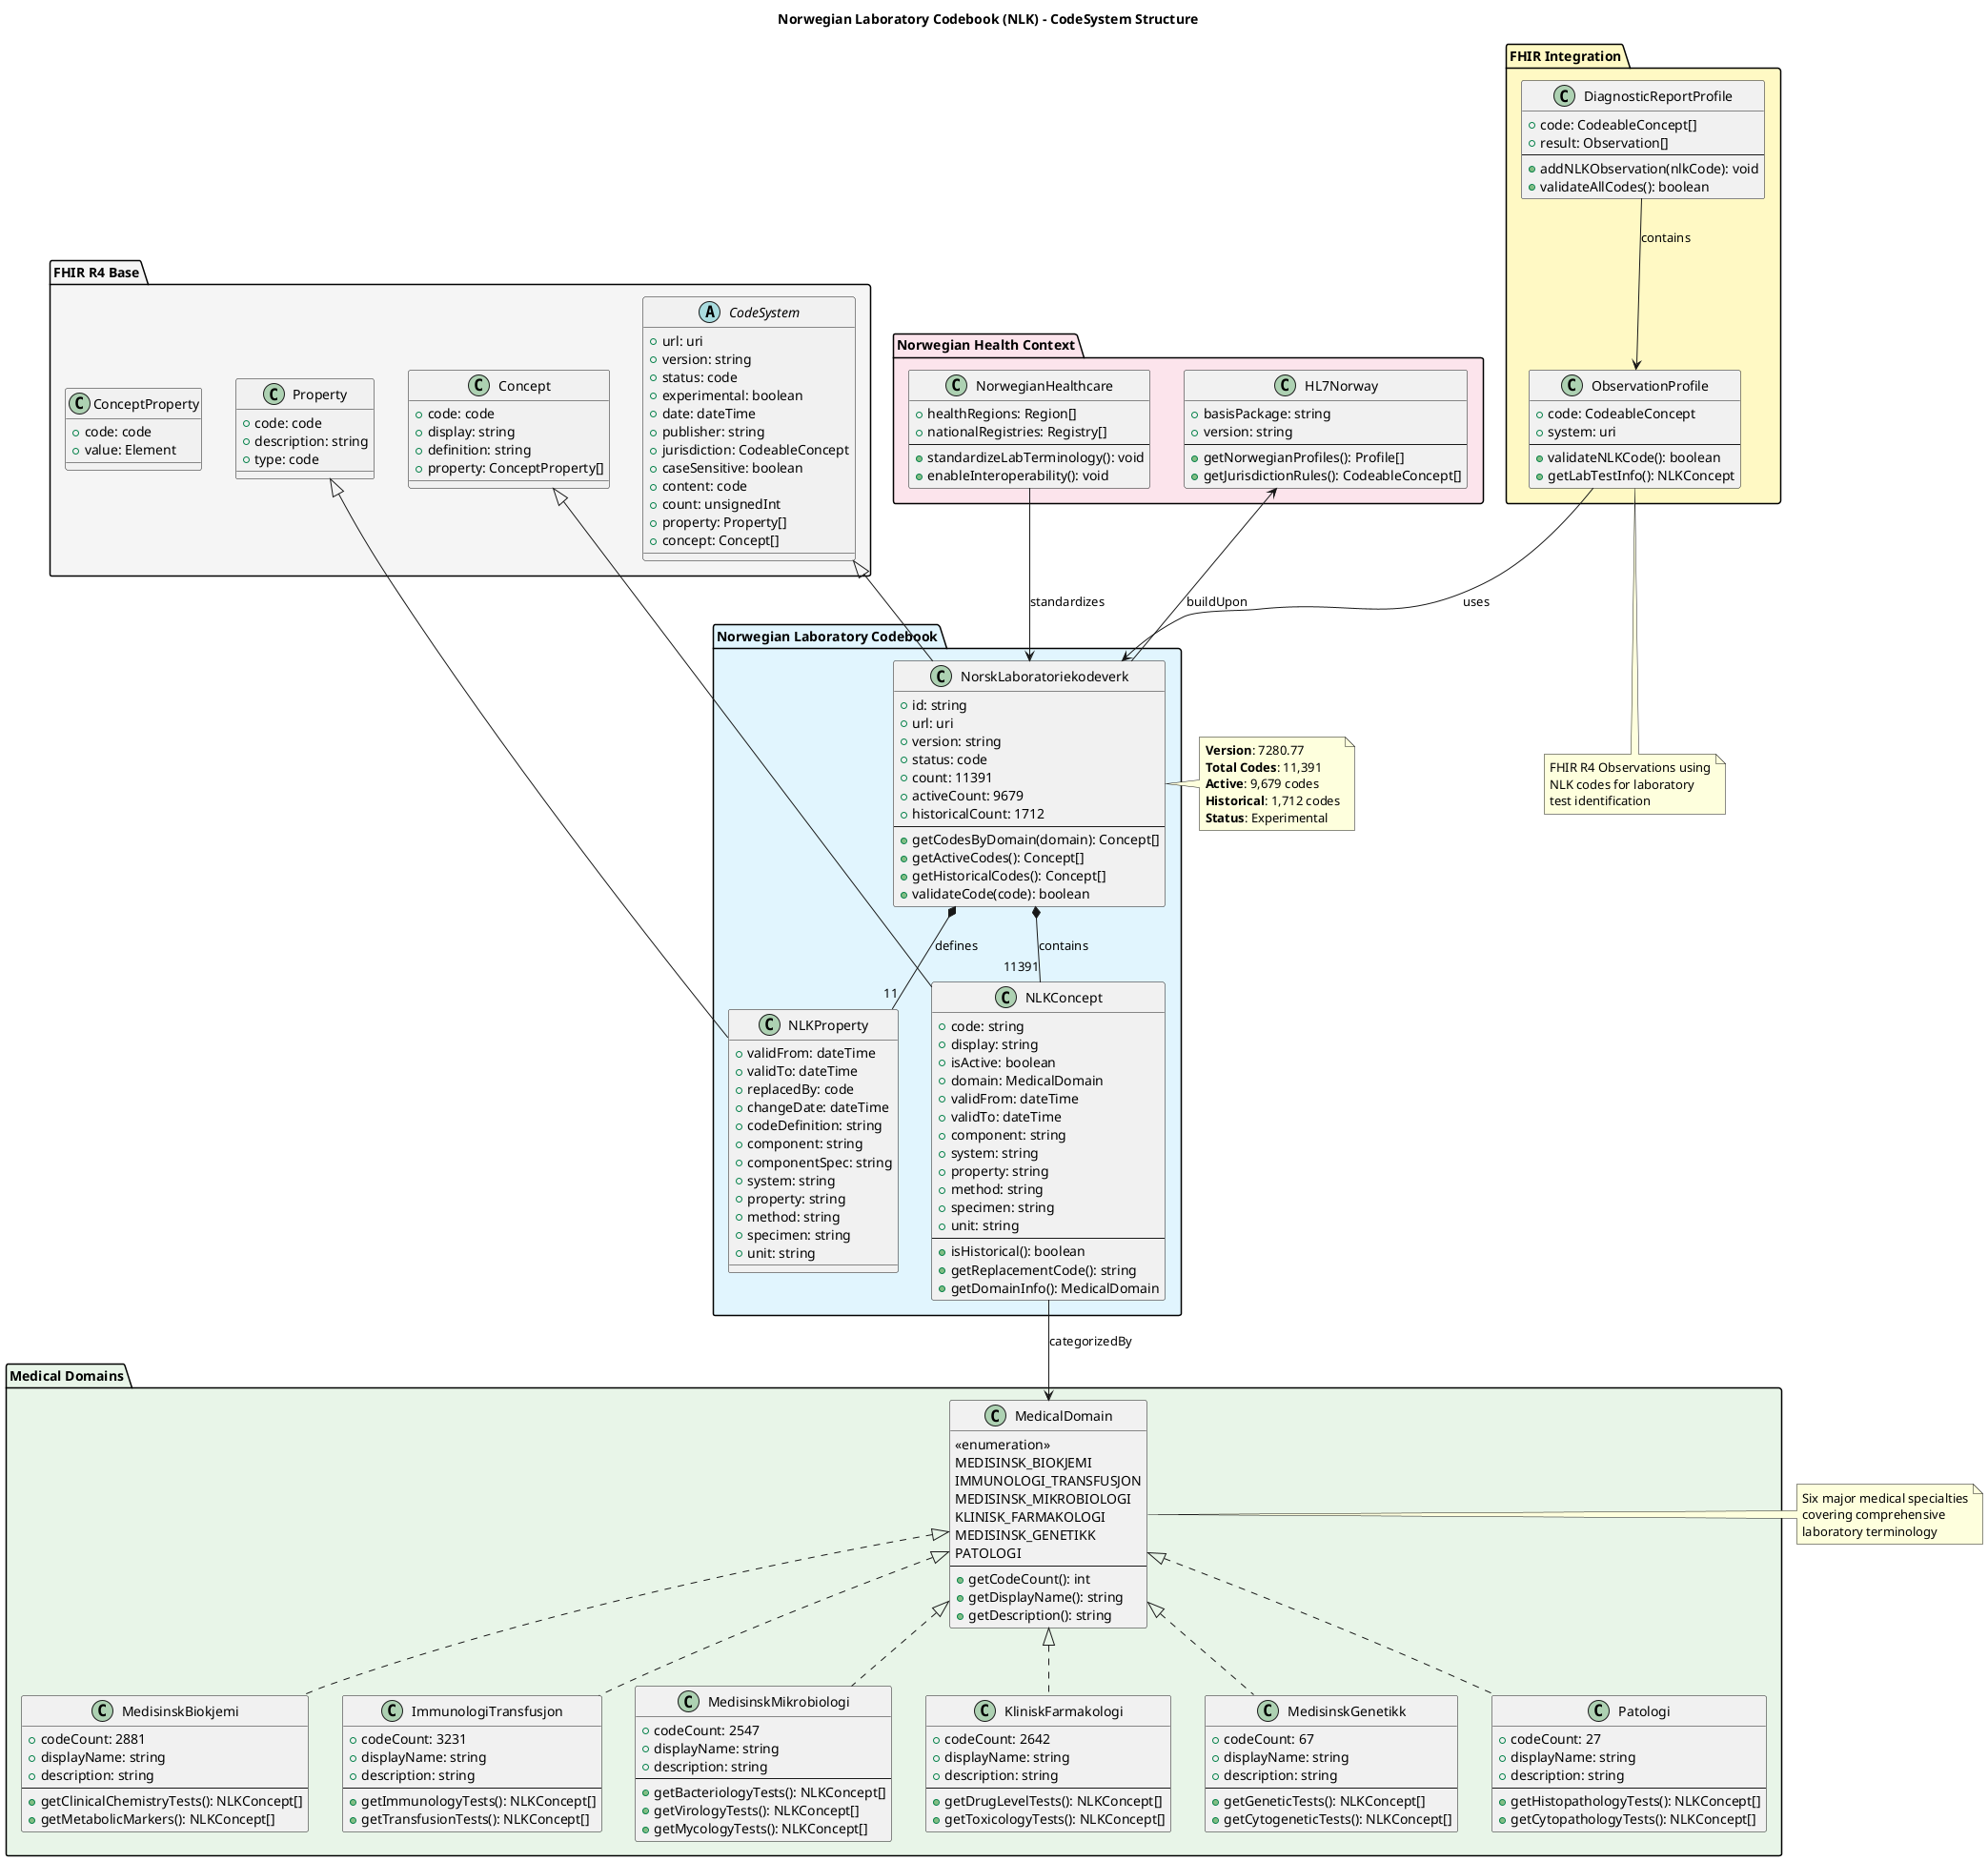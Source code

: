 @startuml NLK-CodeSystem-Structure

title Norwegian Laboratory Codebook (NLK) - CodeSystem Structure

package "FHIR R4 Base" #F5F5F5 {
    abstract class CodeSystem {
        +url: uri
        +version: string
        +status: code
        +experimental: boolean
        +date: dateTime
        +publisher: string
        +jurisdiction: CodeableConcept
        +caseSensitive: boolean
        +content: code
        +count: unsignedInt
        +property: Property[]
        +concept: Concept[]
    }

    class Property {
        +code: code
        +description: string
        +type: code
    }

    class Concept {
        +code: code
        +display: string
        +definition: string
        +property: ConceptProperty[]
    }

    class ConceptProperty {
        +code: code
        +value: Element
    }
}

package "Norwegian Laboratory Codebook" #E1F5FE {
    class NorskLaboratoriekodeverk {
        +id: string
        +url: uri
        +version: string
        +status: code
        +count: 11391
        +activeCount: 9679
        +historicalCount: 1712
        --
        +getCodesByDomain(domain): Concept[]
        +getActiveCodes(): Concept[]
        +getHistoricalCodes(): Concept[]
        +validateCode(code): boolean
    }

    class NLKProperty {
        +validFrom: dateTime
        +validTo: dateTime
        +replacedBy: code
        +changeDate: dateTime
        +codeDefinition: string
        +component: string
        +componentSpec: string
        +system: string
        +property: string
        +method: string
        +specimen: string
        +unit: string
    }

    class NLKConcept {
        +code: string
        +display: string
        +isActive: boolean
        +domain: MedicalDomain
        +validFrom: dateTime
        +validTo: dateTime
        +component: string
        +system: string
        +property: string
        +method: string
        +specimen: string
        +unit: string
        --
        +isHistorical(): boolean
        +getReplacementCode(): string
        +getDomainInfo(): MedicalDomain
    }
}

package "Medical Domains" #E8F5E8 {
    class MedicalDomain {
        <<enumeration>>
        MEDISINSK_BIOKJEMI
        IMMUNOLOGI_TRANSFUSJON
        MEDISINSK_MIKROBIOLOGI
        KLINISK_FARMAKOLOGI
        MEDISINSK_GENETIKK
        PATOLOGI
        --
        +getCodeCount(): int
        +getDisplayName(): string
        +getDescription(): string
    }

    class MedisinskBiokjemi {
        +codeCount: 2881
        +displayName: string
        +description: string
        --
        +getClinicalChemistryTests(): NLKConcept[]
        +getMetabolicMarkers(): NLKConcept[]
    }

    class ImmunologiTransfusjon {
        +codeCount: 3231
        +displayName: string
        +description: string
        --
        +getImmunologyTests(): NLKConcept[]
        +getTransfusionTests(): NLKConcept[]
    }

    class MedisinskMikrobiologi {
        +codeCount: 2547
        +displayName: string
        +description: string
        --
        +getBacteriologyTests(): NLKConcept[]
        +getVirologyTests(): NLKConcept[]
        +getMycologyTests(): NLKConcept[]
    }

    class KliniskFarmakologi {
        +codeCount: 2642
        +displayName: string
        +description: string
        --
        +getDrugLevelTests(): NLKConcept[]
        +getToxicologyTests(): NLKConcept[]
    }

    class MedisinskGenetikk {
        +codeCount: 67
        +displayName: string
        +description: string
        --
        +getGeneticTests(): NLKConcept[]
        +getCytogeneticTests(): NLKConcept[]
    }

    class Patologi {
        +codeCount: 27
        +displayName: string
        +description: string
        --
        +getHistopathologyTests(): NLKConcept[]
        +getCytopathologyTests(): NLKConcept[]
    }
}

package "FHIR Integration" #FFF9C4 {
    class ObservationProfile {
        +code: CodeableConcept
        +system: uri
        --
        +validateNLKCode(): boolean
        +getLabTestInfo(): NLKConcept
    }

    class DiagnosticReportProfile {
        +code: CodeableConcept[]
        +result: Observation[]
        --
        +addNLKObservation(nlkCode): void
        +validateAllCodes(): boolean
    }
}

package "Norwegian Health Context" #FCE4EC {
    class HL7Norway {
        +basisPackage: string
        +version: string
        --
        +getNorwegianProfiles(): Profile[]
        +getJurisdictionRules(): CodeableConcept[]
    }

    class NorwegianHealthcare {
        +healthRegions: Region[]
        +nationalRegistries: Registry[]
        --
        +standardizeLabTerminology(): void
        +enableInteroperability(): void
    }
}

' Relationships
CodeSystem <|-- NorskLaboratoriekodeverk
Property <|-- NLKProperty
Concept <|-- NLKConcept

NorskLaboratoriekodeverk *-- "11391" NLKConcept : contains
NorskLaboratoriekodeverk *-- "11" NLKProperty : defines
NLKConcept --> MedicalDomain : categorizedBy

MedicalDomain <|.. MedisinskBiokjemi
MedicalDomain <|.. ImmunologiTransfusjon
MedicalDomain <|.. MedisinskMikrobiologi
MedicalDomain <|.. KliniskFarmakologi
MedicalDomain <|.. MedisinskGenetikk
MedicalDomain <|.. Patologi

ObservationProfile --> NorskLaboratoriekodeverk : uses
DiagnosticReportProfile --> ObservationProfile : contains
NorskLaboratoriekodeverk --> HL7Norway : buildUpon
NorwegianHealthcare --> NorskLaboratoriekodeverk : standardizes

' Cardinalities and notes
note right of NorskLaboratoriekodeverk
  **Version**: 7280.77
  **Total Codes**: 11,391
  **Active**: 9,679 codes
  **Historical**: 1,712 codes
  **Status**: Experimental
end note

note right of MedicalDomain
  Six major medical specialties
  covering comprehensive
  laboratory terminology
end note

note bottom of ObservationProfile
  FHIR R4 Observations using
  NLK codes for laboratory
  test identification
end note

@enduml